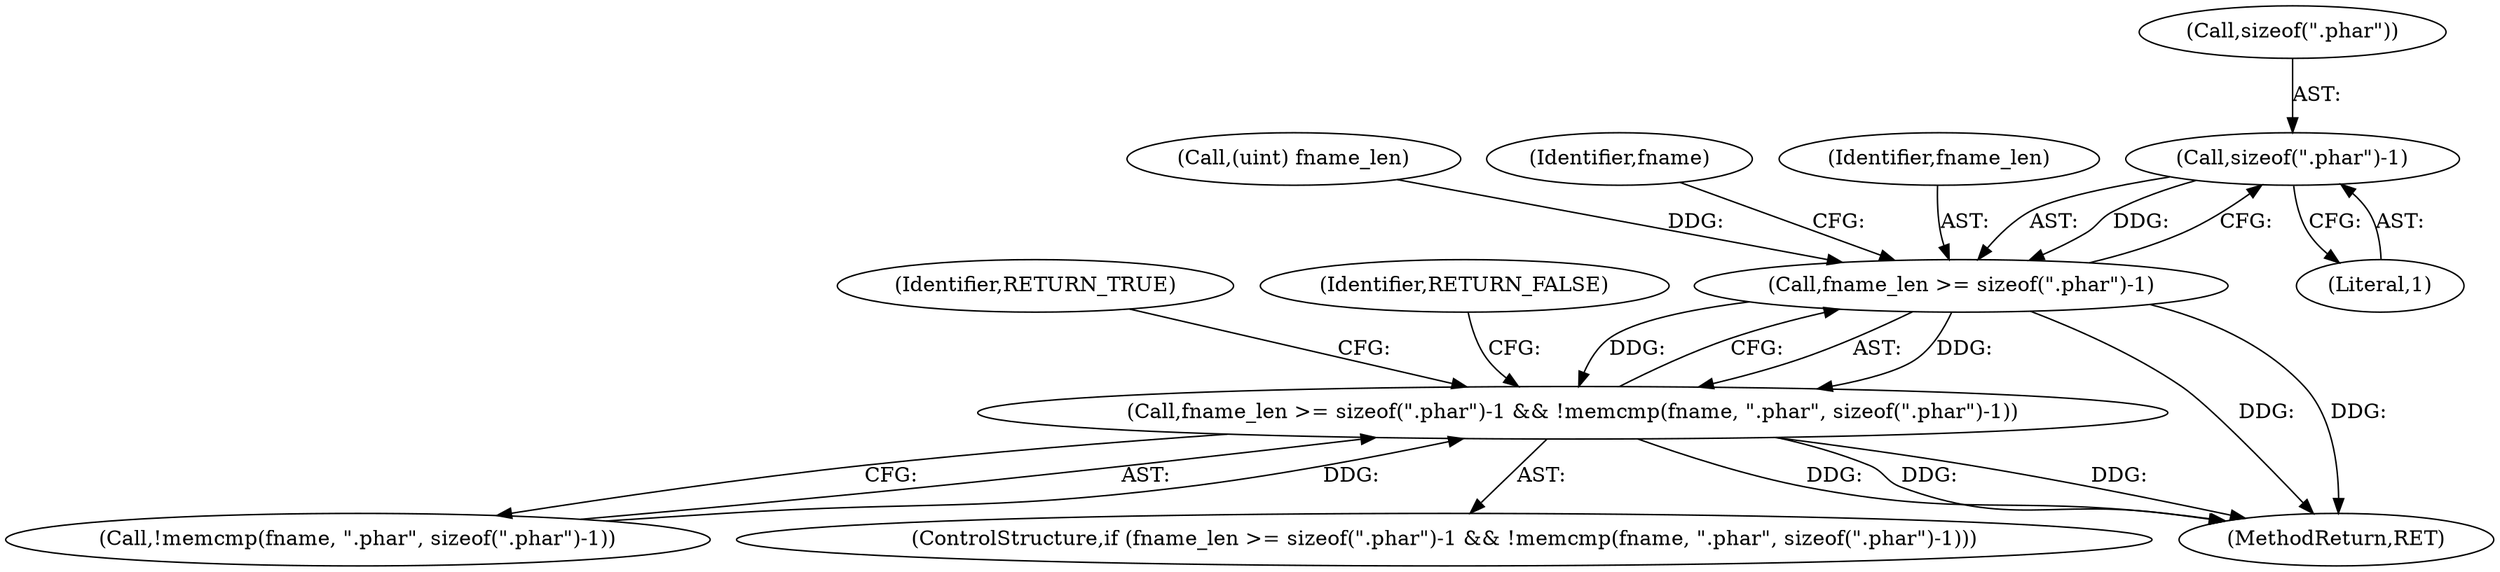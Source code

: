 digraph "0_php_1e9b175204e3286d64dfd6c9f09151c31b5e099a_8@API" {
"1000162" [label="(Call,sizeof(\".phar\")-1)"];
"1000160" [label="(Call,fname_len >= sizeof(\".phar\")-1)"];
"1000159" [label="(Call,fname_len >= sizeof(\".phar\")-1 && !memcmp(fname, \".phar\", sizeof(\".phar\")-1))"];
"1000162" [label="(Call,sizeof(\".phar\")-1)"];
"1000160" [label="(Call,fname_len >= sizeof(\".phar\")-1)"];
"1000176" [label="(Identifier,RETURN_TRUE)"];
"1000163" [label="(Call,sizeof(\".phar\"))"];
"1000159" [label="(Call,fname_len >= sizeof(\".phar\")-1 && !memcmp(fname, \".phar\", sizeof(\".phar\")-1))"];
"1000148" [label="(Call,(uint) fname_len)"];
"1000165" [label="(Literal,1)"];
"1000168" [label="(Identifier,fname)"];
"1000158" [label="(ControlStructure,if (fname_len >= sizeof(\".phar\")-1 && !memcmp(fname, \".phar\", sizeof(\".phar\")-1)))"];
"1000161" [label="(Identifier,fname_len)"];
"1000175" [label="(Identifier,RETURN_FALSE)"];
"1000194" [label="(MethodReturn,RET)"];
"1000166" [label="(Call,!memcmp(fname, \".phar\", sizeof(\".phar\")-1))"];
"1000162" -> "1000160"  [label="AST: "];
"1000162" -> "1000165"  [label="CFG: "];
"1000163" -> "1000162"  [label="AST: "];
"1000165" -> "1000162"  [label="AST: "];
"1000160" -> "1000162"  [label="CFG: "];
"1000162" -> "1000160"  [label="DDG: "];
"1000160" -> "1000159"  [label="AST: "];
"1000161" -> "1000160"  [label="AST: "];
"1000168" -> "1000160"  [label="CFG: "];
"1000159" -> "1000160"  [label="CFG: "];
"1000160" -> "1000194"  [label="DDG: "];
"1000160" -> "1000194"  [label="DDG: "];
"1000160" -> "1000159"  [label="DDG: "];
"1000160" -> "1000159"  [label="DDG: "];
"1000148" -> "1000160"  [label="DDG: "];
"1000159" -> "1000158"  [label="AST: "];
"1000159" -> "1000166"  [label="CFG: "];
"1000166" -> "1000159"  [label="AST: "];
"1000175" -> "1000159"  [label="CFG: "];
"1000176" -> "1000159"  [label="CFG: "];
"1000159" -> "1000194"  [label="DDG: "];
"1000159" -> "1000194"  [label="DDG: "];
"1000159" -> "1000194"  [label="DDG: "];
"1000166" -> "1000159"  [label="DDG: "];
}
